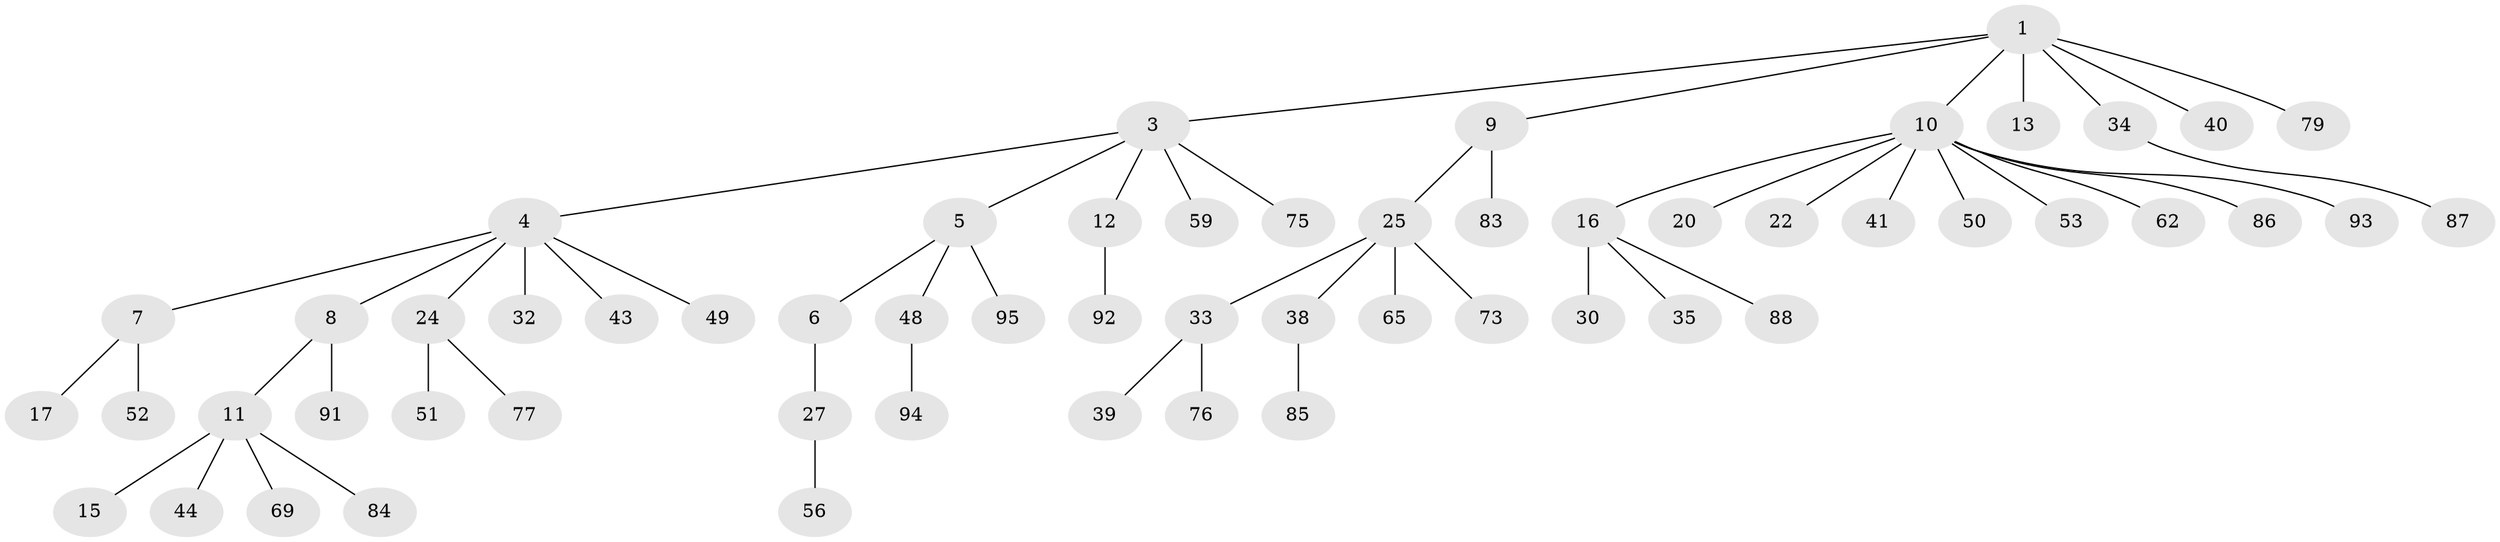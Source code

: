 // original degree distribution, {5: 0.041237113402061855, 4: 0.07216494845360824, 7: 0.030927835051546393, 2: 0.21649484536082475, 3: 0.07216494845360824, 6: 0.010309278350515464, 1: 0.5567010309278351}
// Generated by graph-tools (version 1.1) at 2025/19/03/04/25 18:19:18]
// undirected, 58 vertices, 57 edges
graph export_dot {
graph [start="1"]
  node [color=gray90,style=filled];
  1 [super="+2"];
  3 [super="+31"];
  4;
  5;
  6;
  7;
  8;
  9 [super="+18+61"];
  10 [super="+14"];
  11 [super="+19+21+78+26"];
  12;
  13;
  15;
  16;
  17 [super="+23"];
  20;
  22;
  24 [super="+68+90+37"];
  25 [super="+29+28"];
  27 [super="+36"];
  30;
  32;
  33;
  34;
  35 [super="+67"];
  38;
  39;
  40 [super="+80+42"];
  41;
  43 [super="+47"];
  44;
  48 [super="+54"];
  49;
  50;
  51 [super="+64+74"];
  52;
  53;
  56;
  59 [super="+89"];
  62;
  65;
  69;
  73;
  75;
  76;
  77;
  79;
  83;
  84;
  85;
  86;
  87;
  88;
  91;
  92;
  93;
  94;
  95;
  1 -- 9;
  1 -- 10;
  1 -- 34;
  1 -- 40;
  1 -- 3;
  1 -- 13;
  1 -- 79;
  3 -- 4;
  3 -- 5;
  3 -- 12;
  3 -- 59;
  3 -- 75;
  4 -- 7;
  4 -- 8;
  4 -- 24;
  4 -- 32;
  4 -- 43;
  4 -- 49;
  5 -- 6;
  5 -- 48;
  5 -- 95;
  6 -- 27;
  7 -- 17;
  7 -- 52;
  8 -- 11;
  8 -- 91;
  9 -- 25;
  9 -- 83;
  10 -- 41;
  10 -- 50;
  10 -- 62;
  10 -- 16;
  10 -- 20;
  10 -- 53;
  10 -- 86;
  10 -- 22;
  10 -- 93;
  11 -- 15;
  11 -- 44;
  11 -- 69;
  11 -- 84;
  12 -- 92;
  16 -- 30;
  16 -- 35;
  16 -- 88;
  24 -- 77;
  24 -- 51;
  25 -- 33;
  25 -- 38;
  25 -- 73;
  25 -- 65;
  27 -- 56;
  33 -- 39;
  33 -- 76;
  34 -- 87;
  38 -- 85;
  48 -- 94;
}
